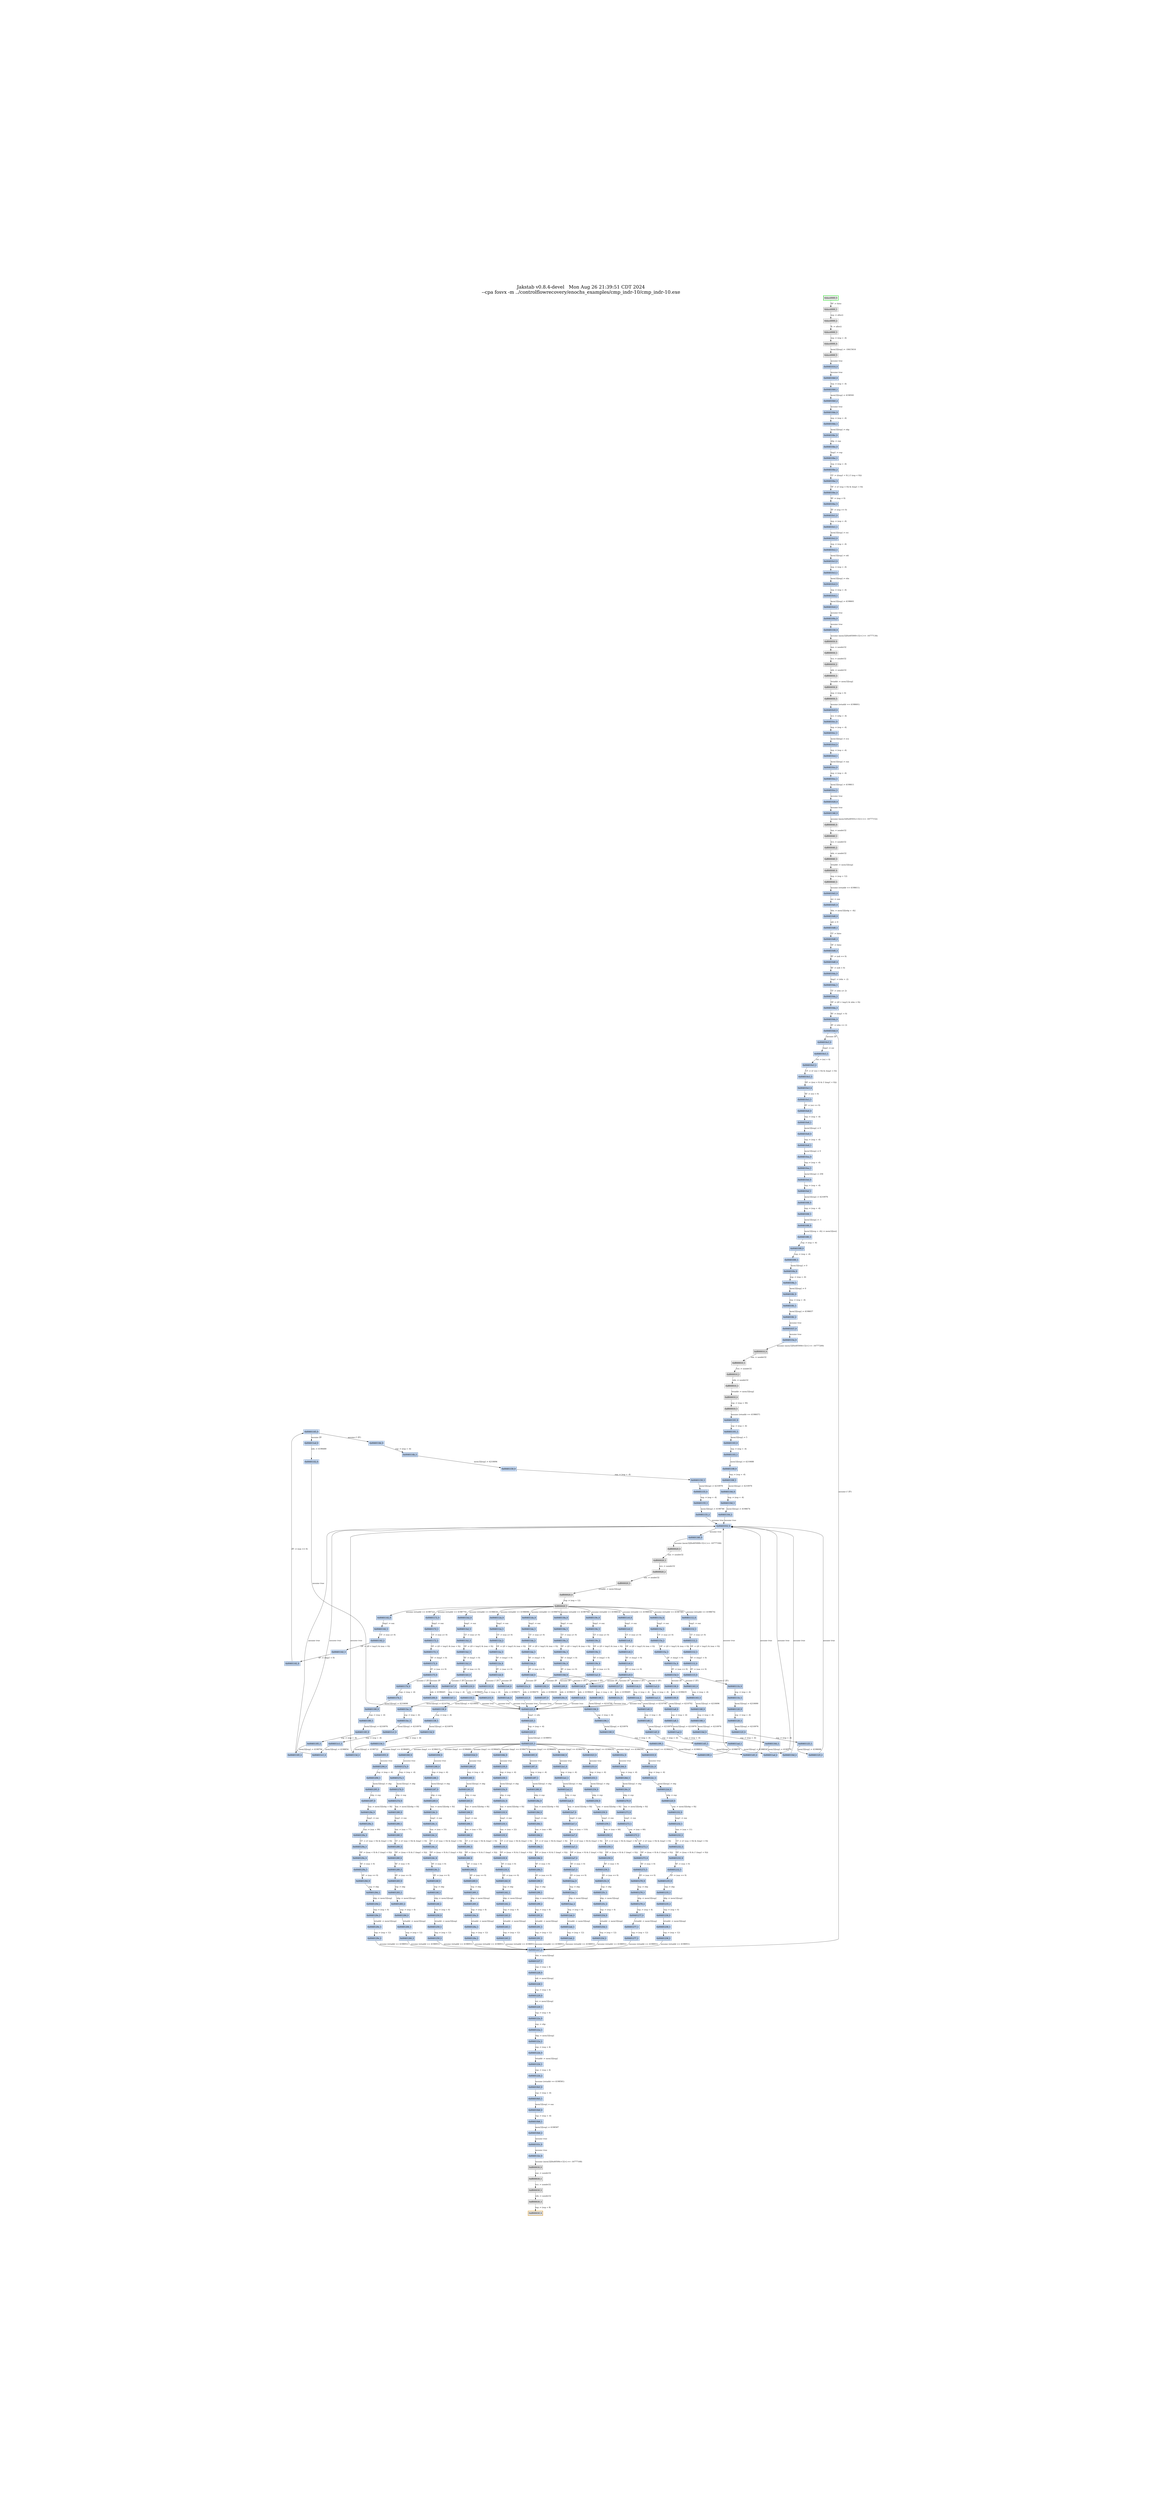 digraph G {
node[shape=rectangle,style=filled,fillcolor=lightsteelblue,color=lightsteelblue]
bgcolor="transparent"
graph [label="Jakstab v0.8.4-devel   Mon Aug 26 21:39:51 CDT 2024\n--cpa fosvx -m ../controlflowrecovery/enochs_examples/cmp_indr-10/cmp_indr-10.exe", labelloc=t, fontsize=35, pad=30]"0x00401297_0"[label="0x00401297_0"];
"0x00401276_2"[label="0x00401276_2"];
"0x00401276_0"[label="0x00401276_0"];
"0x00401276_1"[label="0x00401276_1"];
"0x0040118f_0"[label="0x0040118f_0"];
"0x004011f2_0"[label="0x004011f2_0"];
"0x0040118f_1"[label="0x0040118f_1"];
"0x004010ea_0"[label="0x004010ea_0"];
"0x004010c9_0"[label="0x004010c9_0"];
"0x004010ea_1"[label="0x004010ea_1"];
"0x00401277_0"[label="0x00401277_0"];
"0x00401235_1"[label="0x00401235_1"];
"0x00401235_2"[label="0x00401235_2"];
"0x00401277_1"[label="0x00401277_1"];
"0x00401256_0"[label="0x00401256_0"];
"0x00401277_2"[label="0x00401277_2"];
"0x00401235_0"[label="0x00401235_0"];
"0xff000050_0"[label="0xff000050_0",fillcolor="lightgrey",color="lightgrey"];
"0xff000050_1"[label="0xff000050_1",fillcolor="lightgrey",color="lightgrey"];
"0xff000050_2"[label="0xff000050_2",fillcolor="lightgrey",color="lightgrey"];
"0xff000050_3"[label="0xff000050_3",fillcolor="lightgrey",color="lightgrey"];
"0xff000050_4"[label="0xff000050_4",fillcolor="lightgrey",color="lightgrey"];
"0x0040112d_0"[label="0x0040112d_0"];
"0xff000050_5"[label="0xff000050_5",fillcolor="lightgrey",color="lightgrey"];
"0x00401046_0"[label="0x00401046_0"];
"0x0040133a_0"[label="0x0040133a_0"];
"0x00401253_0"[label="0x00401253_0"];
"0x00401295_0"[label="0x00401295_0"];
"0x00401232_2"[label="0x00401232_2"];
"0x00401232_3"[label="0x00401232_3"];
"0x00401232_0"[label="0x00401232_0"];
"0xff000030_0"[label="0xff000030_0",fillcolor="lightgrey",color="lightgrey"];
"0x00401253_1"[label="0x00401253_1"];
"0xff000030_1"[label="0xff000030_1",fillcolor="lightgrey",color="lightgrey"];
"0x00401232_1"[label="0x00401232_1"];
"0xff000030_2"[label="0xff000030_2",fillcolor="lightgrey",color="lightgrey"];
"0xff000030_3"[label="0xff000030_3",fillcolor="lightgrey",color="lightgrey"];
"0x0040114b_0"[label="0x0040114b_0"];
"0x00401232_4"[label="0x00401232_4"];
"0xff000030_4"[label="0xff000030_4",fillcolor="lightgrey",color="orange",style="filled,bold"];
"0x00401232_5"[label="0x00401232_5"];
"0x0040118d_0"[label="0x0040118d_0"];
"0x0040112a_2"[label="0x0040112a_2"];
"0x004010e8_0"[label="0x004010e8_0"];
"0x004010e8_1"[label="0x004010e8_1"];
"0x0040112a_3"[label="0x0040112a_3"];
"0x0040112a_0"[label="0x0040112a_0"];
"0x0040114b_1"[label="0x0040114b_1"];
"0x0040112a_1"[label="0x0040112a_1"];
"0x0040112a_4"[label="0x0040112a_4"];
"0x00401254_0"[label="0x00401254_0"];
"0x004011d0_0"[label="0x004011d0_0"];
"0x004011d0_1"[label="0x004011d0_1"];
"0xff000010_0"[label="0xff000010_0",fillcolor="lightgrey",color="lightgrey"];
"0xff000010_1"[label="0xff000010_1",fillcolor="lightgrey",color="lightgrey"];
"0xff000010_2"[label="0xff000010_2",fillcolor="lightgrey",color="lightgrey"];
"0x0040116d_1"[label="0x0040116d_1"];
"0xff000010_3"[label="0xff000010_3",fillcolor="lightgrey",color="lightgrey"];
"0x0040116d_2"[label="0x0040116d_2"];
"0xff000010_4"[label="0xff000010_4",fillcolor="lightgrey",color="lightgrey"];
"0xff000010_5"[label="0xff000010_5",fillcolor="lightgrey",color="lightgrey"];
"0x0040116d_0"[label="0x0040116d_0"];
"0x00401023_0"[label="0x00401023_0"];
"0x004010c4_2"[label="0x004010c4_2"];
"0x004010e6_0"[label="0x004010e6_0"];
"0x004010e6_1"[label="0x004010e6_1"];
"0x00401294_0"[label="0x00401294_0"];
"0x00401294_1"[label="0x00401294_1"];
"0x00401273_0"[label="0x00401273_0"];
"0x00401210_0"[label="0x00401210_0"];
"0x00401273_3"[label="0x00401273_3"];
"0x00401273_4"[label="0x00401273_4"];
"0x00401273_1"[label="0x00401273_1"];
"0x00401273_2"[label="0x00401273_2"];
"0x004011ad_1"[label="0x004011ad_1"];
"0x004011ad_2"[label="0x004011ad_2"];
"0x00401273_5"[label="0x00401273_5"];
"0x004011ad_0"[label="0x004011ad_0"];
"0x00401108_0"[label="0x00401108_0"];
"0x00401108_1"[label="0x00401108_1"];
"0x004010e3_3"[label="0x004010e3_3"];
"0x004010e3_4"[label="0x004010e3_4"];
"0x004010e3_1"[label="0x004010e3_1"];
"0x004010c2_0"[label="0x004010c2_0"];
"0x004010e3_2"[label="0x004010e3_2"];
"0x004010c2_1"[label="0x004010c2_1"];
"0x004010e3_5"[label="0x004010e3_5"];
"0x00401291_1"[label="0x00401291_1"];
"0x00401270_0"[label="0x00401270_0"];
"0x0040124f_0"[label="0x0040124f_0"];
"0x00401291_2"[label="0x00401291_2"];
"0x00401291_0"[label="0x00401291_0"];
"0x004011cb_0"[label="0x004011cb_0"];
"0x0040124f_1"[label="0x0040124f_1"];
"0x0040124f_2"[label="0x0040124f_2"];
"0x00401168_0"[label="0x00401168_0"];
"0x00401168_1"[label="0x00401168_1"];
"0x004011cb_1"[label="0x004011cb_1"];
"0x004010c3_0"[label="0x004010c3_0"];
"0x004010c3_1"[label="0x004010c3_1"];
"0x0040101e_0"[label="0x0040101e_0"];
"0x00401250_0"[label="0x00401250_0"];
"0x0040122f_0"[label="0x0040122f_0"];
"0x00401250_1"[label="0x00401250_1"];
"0x0040120e_0"[label="0x0040120e_0"];
"0x00401250_2"[label="0x00401250_2"];
"0x004011ed_0"[label="0x004011ed_0"];
"0x0040118a_2"[label="0x0040118a_2"];
"0x0040118a_3"[label="0x0040118a_3"];
"0x0040118a_0"[label="0x0040118a_0"];
"0x0040118a_1"[label="0x0040118a_1"];
"0x004010c4_0"[label="0x004010c4_0"];
"0x004010c4_1"[label="0x004010c4_1"];
"0x0040118a_4"[label="0x0040118a_4"];
"0x0040103c_0"[label="0x0040103c_0"];
"0x00401334_0"[label="0x00401334_0"];
"0x0040122c_0"[label="0x0040122c_0"];
"0x0040122c_1"[label="0x0040122c_1"];
"0x0040126e_0"[label="0x0040126e_0"];
"0x004011a8_0"[label="0x004011a8_0"];
"0x004011a8_1"[label="0x004011a8_1"];
"0x004011c9_0"[label="0x004011c9_0"];
"0x00401103_0"[label="0x00401103_0"];
"0x00401145_0"[label="0x00401145_0"];
"0x004010c1_1"[label="0x004010c1_1"];
"0x00401103_1"[label="0x00401103_1"];
"0x004010c1_0"[label="0x004010c1_0"];
"0x00401290_0"[label="0x00401290_0"];
"0x00401290_1"[label="0x00401290_1"];
"0x004011eb_0"[label="0x004011eb_0"];
"0x00401290_2"[label="0x00401290_2"];
"0x0040122d_0"[label="0x0040122d_0"];
"0x00401125_1"[label="0x00401125_1"];
"0x004010e3_0"[label="0x004010e3_0"];
"0x00401125_2"[label="0x00401125_2"];
"0x00401125_0"[label="0x00401125_0"];
"0x00401142_2"[label="0x00401142_2"];
"0x00401142_3"[label="0x00401142_3"];
"0x004011c6_4"[label="0x004011c6_4"];
"0x00401142_0"[label="0x00401142_0"];
"0x00401163_1"[label="0x00401163_1"];
"0x00401142_1"[label="0x00401142_1"];
"0x004010be_2"[label="0x004010be_2"];
"0x004010be_3"[label="0x004010be_3"];
"0x00401142_4"[label="0x00401142_4"];
"0x004010be_0"[label="0x004010be_0"];
"0x004010be_1"[label="0x004010be_1"];
"0x00401019_0"[label="0x00401019_0"];
"0x004010be_4"[label="0x004010be_4"];
"0x004010be_5"[label="0x004010be_5"];
"0x0040128d_1"[label="0x0040128d_1"];
"0x0040128d_2"[label="0x0040128d_2"];
"0x0040128d_0"[label="0x0040128d_0"];
"0x0040128d_5"[label="0x0040128d_5"];
"0x0040122a_2"[label="0x0040122a_2"];
"0x0040122a_0"[label="0x0040122a_0"];
"0x0040128d_3"[label="0x0040128d_3"];
"0x00401209_0"[label="0x00401209_0"];
"0x0040128d_4"[label="0x0040128d_4"];
"0x0040122a_1"[label="0x0040122a_1"];
"0x00401185_1"[label="0x00401185_1"];
"0x00401185_2"[label="0x00401185_2"];
"0x00401185_0"[label="0x00401185_0"];
"0x00401101_1"[label="0x00401101_1"];
"0x00401101_0"[label="0x00401101_0"];
"0xface0000_0"[label="0xface0000_0",fillcolor="lightgrey",color="green",style="filled,bold"];
"0xface0000_1"[label="0xface0000_1",fillcolor="lightgrey",color="lightgrey"];
"0xface0000_4"[label="0xface0000_4",fillcolor="lightgrey",color="lightgrey"];
"0x0040126d_1"[label="0x0040126d_1"];
"0x0040124c_0"[label="0x0040124c_0"];
"0x0040122b_0"[label="0x0040122b_0"];
"0xface0000_5"[label="0xface0000_5",fillcolor="lightgrey",color="lightgrey"];
"0x0040124c_1"[label="0x0040124c_1"];
"0xface0000_2"[label="0xface0000_2",fillcolor="lightgrey",color="lightgrey"];
"0x0040126d_0"[label="0x0040126d_0"];
"0xface0000_3"[label="0xface0000_3",fillcolor="lightgrey",color="lightgrey"];
"0x0040124c_4"[label="0x0040124c_4"];
"0x0040124c_5"[label="0x0040124c_5"];
"0x0040122b_1"[label="0x0040122b_1"];
"0x0040124c_2"[label="0x0040124c_2"];
"0x0040124c_3"[label="0x0040124c_3"];
"0x0040122b_2"[label="0x0040122b_2"];
"0x004011a3_1"[label="0x004011a3_1"];
"0x004010bc_0"[label="0x004010bc_0"];
"0x004010dd_0"[label="0x004010dd_0"];
"0x0040126a_2"[label="0x0040126a_2"];
"0x00401228_0"[label="0x00401228_0"];
"0x00401207_0"[label="0x00401207_0"];
"0x00401228_1"[label="0x00401228_1"];
"0x0040126a_0"[label="0x0040126a_0"];
"0x0040126a_1"[label="0x0040126a_1"];
"0x00401249_0"[label="0x00401249_0"];
"0x004011e6_0"[label="0x004011e6_0"];
"0x00401120_0"[label="0x00401120_0"];
"0x00401120_1"[label="0x00401120_1"];
"0x00401229_1"[label="0x00401229_1"];
"0x00401229_0"[label="0x00401229_0"];
"0x004011c6_2"[label="0x004011c6_2"];
"0x004011c6_3"[label="0x004011c6_3"];
"0x00401163_0"[label="0x00401163_0"];
"0x004011c6_0"[label="0x004011c6_0"];
"0x004011c6_1"[label="0x004011c6_1"];
"0x00401180_0"[label="0x00401180_0"];
"0x00401180_1"[label="0x00401180_1"];
"0x00401225_3"[label="0x00401225_3"];
"0x004011a1_0"[label="0x004011a1_0"];
"0x004010fc_0"[label="0x004010fc_0"];
"0x004010fc_1"[label="0x004010fc_1"];
"0x004010fc_2"[label="0x004010fc_2"];
"0x0040132e_0"[label="0x0040132e_0"];
"0x004012aa_2"[label="0x004012aa_2"];
"0x00401247_0"[label="0x00401247_0"];
"0x004012aa_0"[label="0x004012aa_0"];
"0x004012aa_1"[label="0x004012aa_1"];
"0x004011e4_0"[label="0x004011e4_0"];
"0x004010bb_0"[label="0x004010bb_0"];
"0x004010bb_1"[label="0x004010bb_1"];
"0x00401037_0"[label="0x00401037_0"];
"0x004012ab_0"[label="0x004012ab_0"];
"0x00401269_1"[label="0x00401269_1"];
"0x00401227_0"[label="0x00401227_0"];
"0x00401269_2"[label="0x00401269_2"];
"0x0040128a_0"[label="0x0040128a_0"];
"0x004012ab_1"[label="0x004012ab_1"];
"0x004012ab_2"[label="0x004012ab_2"];
"0x00401269_0"[label="0x00401269_0"];
"0x004011a3_0"[label="0x004011a3_0"];
"0x00401227_1"[label="0x00401227_1"];
"0x004012a7_5"[label="0x004012a7_5"];
"0x00401202_0"[label="0x00401202_0"];
"0x0040111b_0"[label="0x0040111b_0"];
"0x0040115d_0"[label="0x0040115d_0"];
"0x0040111b_1"[label="0x0040111b_1"];
"0x004010fa_0"[label="0x004010fa_0"];
"0x004010fa_1"[label="0x004010fa_1"];
"0x00401055_0"[label="0x00401055_0"];
"0x00401287_0"[label="0x00401287_0"];
"0x00401266_2"[label="0x00401266_2"];
"0x00401266_3"[label="0x00401266_3"];
"0x00401266_0"[label="0x00401266_0"];
"0x00401287_1"[label="0x00401287_1"];
"0x00401266_1"[label="0x00401266_1"];
"0x004011c1_1"[label="0x004011c1_1"];
"0x004011c1_2"[label="0x004011c1_2"];
"0x00401266_4"[label="0x00401266_4"];
"0x004011c1_0"[label="0x004011c1_0"];
"0x00401266_5"[label="0x00401266_5"];
"0x0040113d_1"[label="0x0040113d_1"];
"0x0040113d_2"[label="0x0040113d_2"];
"0x0040113d_0"[label="0x0040113d_0"];
"0x004010da_2"[label="0x004010da_2"];
"0x004010da_3"[label="0x004010da_3"];
"0x004010da_0"[label="0x004010da_0"];
"0x004010da_1"[label="0x004010da_1"];
"0x004010da_4"[label="0x004010da_4"];
"0x00401014_0"[label="0x00401014_0"];
"0x00401288_0"[label="0x00401288_0"];
"0x00401225_1"[label="0x00401225_1"];
"0x00401225_2"[label="0x00401225_2"];
"0x00401246_0"[label="0x00401246_0"];
"0x00401246_1"[label="0x00401246_1"];
"0x00401225_0"[label="0x00401225_0"];
"0x00401200_0"[label="0x00401200_0"];
"0x00401242_2"[label="0x00401242_2"];
"0x004011df_0"[label="0x004011df_0"];
"0x00401242_0"[label="0x00401242_0"];
"0x00401284_2"[label="0x00401284_2"];
"0xff000040_0"[label="0xff000040_0",fillcolor="lightgrey",color="lightgrey"];
"0x00401242_1"[label="0x00401242_1"];
"0xff000040_1"[label="0xff000040_1",fillcolor="lightgrey",color="lightgrey"];
"0xff000040_2"[label="0xff000040_2",fillcolor="lightgrey",color="lightgrey"];
"0xff000040_3"[label="0xff000040_3",fillcolor="lightgrey",color="lightgrey"];
"0xff000040_4"[label="0xff000040_4",fillcolor="lightgrey",color="lightgrey"];
"0xff000040_5"[label="0xff000040_5",fillcolor="lightgrey",color="lightgrey"];
"0x004010f8_0"[label="0x004010f8_0"];
"0x004010f8_1"[label="0x004010f8_1"];
"0x004010b6_2"[label="0x004010b6_2"];
"0x004010b6_0"[label="0x004010b6_0"];
"0x004010b6_1"[label="0x004010b6_1"];
"0x00401032_0"[label="0x00401032_0"];
"0x00401243_0"[label="0x00401243_0"];
"0x00401243_1"[label="0x00401243_1"];
"0xff000020_0"[label="0xff000020_0",fillcolor="lightgrey",color="lightgrey"];
"0x00401243_2"[label="0x00401243_2"];
"0xff000020_1"[label="0xff000020_1",fillcolor="lightgrey",color="lightgrey"];
"0xff000020_2"[label="0xff000020_2",fillcolor="lightgrey",color="lightgrey"];
"0x0040119e_2"[label="0x0040119e_2"];
"0xff000020_3"[label="0xff000020_3",fillcolor="lightgrey",color="lightgrey"];
"0x0040119e_3"[label="0x0040119e_3"];
"0xff000020_4"[label="0xff000020_4",fillcolor="lightgrey",color="lightgrey"];
"0x0040119e_0"[label="0x0040119e_0"];
"0xff000020_5"[label="0xff000020_5",fillcolor="lightgrey",color="lightgrey"];
"0x0040119e_1"[label="0x0040119e_1"];
"0x004010d8_0"[label="0x004010d8_0"];
"0x004010d8_1"[label="0x004010d8_1"];
"0x0040119e_4"[label="0x0040119e_4"];
"0x004010d8_4"[label="0x004010d8_4"];
"0x004010d8_2"[label="0x004010d8_2"];
"0x004010d8_3"[label="0x004010d8_3"];
"0x004012a7_0"[label="0x004012a7_0"];
"0x004012a7_3"[label="0x004012a7_3"];
"0x004012a7_4"[label="0x004012a7_4"];
"0x00401223_0"[label="0x00401223_0"];
"0x004012a7_1"[label="0x004012a7_1"];
"0x004012a7_2"[label="0x004012a7_2"];
"0x00401261_0"[label="0x00401261_0"];
"0x004011bc_0"[label="0x004011bc_0"];
"0x004011bc_1"[label="0x004011bc_1"];
"0x004011dd_0"[label="0x004011dd_0"];
"0x00401138_0"[label="0x00401138_0"];
"0x00401138_1"[label="0x00401138_1"];
"0x004010f6_0"[label="0x004010f6_0"];
"0x004010d5_0"[label="0x004010d5_0"];
"0x004010f6_1"[label="0x004010f6_1"];
"0x0040100f_0"[label="0x0040100f_0"];
"0x004012a4_0"[label="0x004012a4_0"];
"0x00401283_0"[label="0x00401283_0"];
"0x00401283_1"[label="0x00401283_1"];
"0x00401283_2"[label="0x00401283_2"];
"0x0040117b_0"[label="0x0040117b_0"];
"0x0040115a_2"[label="0x0040115a_2"];
"0x0040115a_3"[label="0x0040115a_3"];
"0x0040115a_0"[label="0x0040115a_0"];
"0x0040117b_1"[label="0x0040117b_1"];
"0x0040115a_1"[label="0x0040115a_1"];
"0x004010b5_1"[label="0x004010b5_1"];
"0x0040115a_4"[label="0x0040115a_4"];
"0x004010b5_0"[label="0x004010b5_0"];
"0x00401284_0"[label="0x00401284_0"];
"0x00401263_0"[label="0x00401263_0"];
"0x00401284_1"[label="0x00401284_1"];
"0x004012a1_1"[label="0x004012a1_1"];
"0x00401280_0"[label="0x00401280_0"];
"0x00401280_1"[label="0x00401280_1"];
"0x004012a1_0"[label="0x004012a1_0"];
"0x00401280_4"[label="0x00401280_4"];
"0x00401280_5"[label="0x00401280_5"];
"0x00401280_2"[label="0x00401280_2"];
"0x00401280_3"[label="0x00401280_3"];
"0x00401199_1"[label="0x00401199_1"];
"0x00401199_2"[label="0x00401199_2"];
"0x00401199_0"[label="0x00401199_0"];
"0x004010f4_0"[label="0x004010f4_0"];
"0x004010f4_1"[label="0x004010f4_1"];
"0x004010d3_0"[label="0x004010d3_0"];
"0x00401115_0"[label="0x00401115_0"];
"0x00401260_0"[label="0x00401260_0"];
"0x0040123f_0"[label="0x0040123f_0"];
"0x00401260_1"[label="0x00401260_1"];
"0x004012a2_0"[label="0x004012a2_0"];
"0x0040123f_3"[label="0x0040123f_3"];
"0x0040123f_4"[label="0x0040123f_4"];
"0x0040123f_1"[label="0x0040123f_1"];
"0x0040121e_0"[label="0x0040121e_0"];
"0x0040123f_2"[label="0x0040123f_2"];
"0x0040123f_5"[label="0x0040123f_5"];
"0x00401050_0"[label="0x00401050_0"];
"0x0040123c_0"[label="0x0040123c_0"];
"0x0040125d_1"[label="0x0040125d_1"];
"0x0040125d_2"[label="0x0040125d_2"];
"0x0040125d_0"[label="0x0040125d_0"];
"0x00401155_1"[label="0x00401155_1"];
"0x00401155_2"[label="0x00401155_2"];
"0x00401155_0"[label="0x00401155_0"];
"0x004010b0_0"[label="0x004010b0_0"];
"0x004010b0_1"[label="0x004010b0_1"];
"0x004010b0_2"[label="0x004010b0_2"];
"0x0040121c_0"[label="0x0040121c_0"];
"0x004011fb_0"[label="0x004011fb_0"];
"0x004011da_2"[label="0x004011da_2"];
"0x004011da_3"[label="0x004011da_3"];
"0x004011da_0"[label="0x004011da_0"];
"0x004011da_1"[label="0x004011da_1"];
"0x004011da_4"[label="0x004011da_4"];
"0x0040102d_0"[label="0x0040102d_0"];
"0x00401346_0"[label="0x00401346_0"];
"0x0040129d_1"[label="0x0040129d_1"];
"0x0040129d_2"[label="0x0040129d_2"];
"0x0040129d_0"[label="0x0040129d_0"];
"0x0040123a_0"[label="0x0040123a_0"];
"0x0040104b_0"[label="0x0040104b_0"];
"0x0040129e_2"[label="0x0040129e_2"];
"0x0040125c_0"[label="0x0040125c_0"];
"0x0040125c_1"[label="0x0040125c_1"];
"0x0040129e_0"[label="0x0040129e_0"];
"0x0040129e_1"[label="0x0040129e_1"];
"0x0040127d_0"[label="0x0040127d_0"];
"0x004011b7_0"[label="0x004011b7_0"];
"0x0040125c_2"[label="0x0040125c_2"];
"0x004011f9_0"[label="0x004011f9_0"];
"0x00401133_0"[label="0x00401133_0"];
"0x004011b7_1"[label="0x004011b7_1"];
"0x00401175_0"[label="0x00401175_0"];
"0x00401112_2"[label="0x00401112_2"];
"0x00401112_3"[label="0x00401112_3"];
"0x00401112_0"[label="0x00401112_0"];
"0x00401133_1"[label="0x00401133_1"];
"0x00401112_1"[label="0x00401112_1"];
"0x00401112_4"[label="0x00401112_4"];
"0x0040100a_0"[label="0x0040100a_0"];
"0x00401340_0"[label="0x00401340_0"];
"0x00401259_1"[label="0x00401259_1"];
"0x00401217_0"[label="0x00401217_0"];
"0x00401259_2"[label="0x00401259_2"];
"0x0040127a_0"[label="0x0040127a_0"];
"0x0040127a_1"[label="0x0040127a_1"];
"0x00401259_0"[label="0x00401259_0"];
"0x004011d5_1"[label="0x004011d5_1"];
"0x00401259_5"[label="0x00401259_5"];
"0x004011d5_2"[label="0x004011d5_2"];
"0x00401259_3"[label="0x00401259_3"];
"0x004011d5_0"[label="0x004011d5_0"];
"0x00401259_4"[label="0x00401259_4"];
"0x00401172_2"[label="0x00401172_2"];
"0x00401172_3"[label="0x00401172_3"];
"0x00401172_0"[label="0x00401172_0"];
"0x00401172_1"[label="0x00401172_1"];
"0x004010cd_1"[label="0x004010cd_1"];
"0x00401172_4"[label="0x00401172_4"];
"0x004010cd_0"[label="0x004010cd_0"];
"0x00401028_0"[label="0x00401028_0"];
"0x0040127b_0"[label="0x0040127b_0"];
"0x00401239_1"[label="0x00401239_1"];
"0x00401239_0"[label="0x00401239_0"];
"0x00401194_0"[label="0x00401194_0"];
"0x00401194_1"[label="0x00401194_1"];
"0x004011b5_0"[label="0x004011b5_0"];
"0x004010ef_0"[label="0x004010ef_0"];
"0x004010ce_2"[label="0x004010ce_2"];
"0x004010ce_0"[label="0x004010ce_0"];
"0x004010ef_1"[label="0x004010ef_1"];
"0x004010ce_1"[label="0x004010ce_1"];
"0x004011f4_0"[label="0x004011f4_0"];
"0x00401236_2"[label="0x00401236_2"];
"0x00401236_0"[label="0x00401236_0"];
"0x00401236_1"[label="0x00401236_1"];
"0x00401215_0"[label="0x00401215_0"];
"0x004011b2_2"[label="0x004011b2_2"];
"0x004011b2_3"[label="0x004011b2_3"];
"0x004011b2_0"[label="0x004011b2_0"];
"0x004011b2_1"[label="0x004011b2_1"];
"0x0040110d_1"[label="0x0040110d_1"];
"0x0040110d_2"[label="0x0040110d_2"];
"0x004011b2_4"[label="0x004011b2_4"];
"0x0040110d_0"[label="0x0040110d_0"];
"0x00401005_0"[label="0x00401005_0"];
"0x0040129a_2"[label="0x0040129a_2"];
"0x0040129a_3"[label="0x0040129a_3"];
"0x0040129a_0"[label="0x0040129a_0"];
"0x0040129a_1"[label="0x0040129a_1"];
"0x0040129a_4"[label="0x0040129a_4"];
"0x0040129a_5"[label="0x0040129a_5"];
"0x00401150_0"[label="0x00401150_0"];
"0x00401150_1"[label="0x00401150_1"];
"0x004010cc_0"[label="0x004010cc_0"];
"0x004010cc_1"[label="0x004010cc_1"];
"0x004012a1_0" -> "0x004012a1_1" [color="#000000",label="esp := (esp + -4)"];
"0x00401050_0" -> "0x00401246_0" [color="#000000",label="assume true"];
"0x0040113d_2" -> "0x00401032_0" [color="#000000",label="assume true"];
"0x0040128d_1" -> "0x0040128d_2" [color="#000000",label="eax := (eax + 88)"];
"0x0040118f_0" -> "0x0040118f_1" [color="#000000",label="esp := (esp + -4)"];
"0x0040110d_2" -> "0x00401032_0" [color="#000000",label="assume true"];
"0x00401172_3" -> "0x00401172_4" [color="#000000",label="SF := (tmp1 < 0)"];
"0x004011d0_1" -> "0x004011d5_0" [color="#000000",label="mem32[esp] := 4210976"];
"0x004012a7_4" -> "0x004012a7_5" [color="#000000",label="SF := (eax < 0)"];
"0x004010be_3" -> "0x004010be_4" [color="#000000",label="OF := ((! (esp < 0)) & (tmp1 < 0))"];
"0x00401225_3" -> "0x00401019_0" [color="#000000",label="assume (tmp1 == 4198425)"];
"0x00401225_3" -> "0x00401046_0" [color="#000000",label="assume (tmp1 == 4198470)"];
"0x0040115d_0" -> "0x004011f4_0" [color="#000000",label="assume ZF"];
"0x004010e3_0" -> "0x004010e3_1" [color="#000000",label="tmp1 := esi"];
"0x004010dd_0" -> "0x00401227_0" [color="#000000",label="assume (! ZF)"];
"0x00401175_0" -> "0x004011fb_0" [color="#000000",label="assume ZF"];
"0x004011b7_1" -> "0x004011bc_0" [color="#000000",label="mem32[esp] := 4210704"];
"0x0040111b_1" -> "0x00401120_0" [color="#000000",label="mem32[esp] := 4210690"];
"0x0040123c_0" -> "0x0040123f_0" [color="#000000",label="eax := mem32[(ebp + 8)]"];
"0x004011ad_1" -> "0x004011ad_2" [color="#000000",label="mem32[esp] := 4198834"];
"0x00401199_1" -> "0x00401199_2" [color="#000000",label="mem32[esp] := 4198814"];
"0x004010b6_1" -> "0x004010b6_2" [color="#000000",label="mem32[esp] := 4198587"];
"0x004011d5_1" -> "0x004011d5_2" [color="#000000",label="mem32[esp] := 4198874"];
"0x00401019_0" -> "0x0040122c_0" [color="#000000",label="assume true"];
"0x00401172_1" -> "0x00401172_2" [color="#000000",label="CF := (eax u< 0)"];
"0x00401243_1" -> "0x00401243_2" [color="#000000",label="esp := (esp + 12)"];
"0x00401142_1" -> "0x00401142_2" [color="#000000",label="CF := (eax u< 0)"];
"0x00401229_0" -> "0x00401229_1" [color="#000000",label="esi := mem32[esp]"];
"0x00401246_0" -> "0x00401246_1" [color="#000000",label="esp := (esp + -4)"];
"0xff000020_2" -> "0xff000020_3" [color="#000000",label="edx := nondet32"];
"0x00401194_0" -> "0x00401194_1" [color="#000000",label="esp := (esp + -4)"];
"0x00401277_1" -> "0x00401277_2" [color="#000000",label="esp := (esp + 12)"];
"0xff000010_0" -> "0xff000010_1" [color="#000000",label="eax := nondet32"];
"0x004010c3_1" -> "0x004010c4_0" [color="#000000",label="mem32[esp] := ebx"];
"0x0040128d_0" -> "0x0040128d_1" [color="#000000",label="tmp1 := eax"];
"0x004011f2_0" -> "0x00401225_0" [color="#000000",label="assume true"];
"0x0040124f_2" -> "0x00401250_0" [color="#000000",label="esp := (esp + 4)"];
"0x0040112a_1" -> "0x0040112a_2" [color="#000000",label="CF := (eax u< 0)"];
"0x0040129e_1" -> "0x0040129e_2" [color="#000000",label="esp := (esp + 12)"];
"0x00401108_1" -> "0x0040110d_0" [color="#000000",label="mem32[esp] := 4210976"];
"0x004011bc_1" -> "0x004011c1_0" [color="#000000",label="mem32[esp] := 4210976"];
"0x004010c9_0" -> "0x004010cc_0" [color="#000000",label="ecx := (ebp + -4)"];
"0x00401103_0" -> "0x00401103_1" [color="#000000",label="esp := (esp + -4)"];
"0x0040124c_3" -> "0x0040124c_4" [color="#000000",label="OF := ((eax < 0) & (! (tmp1 < 0)))"];
"0x0040122b_0" -> "0x0040122b_1" [color="#000000",label="retaddr := mem32[esp]"];
"0x004010cd_0" -> "0x004010cd_1" [color="#000000",label="esp := (esp + -4)"];
"0x004010d5_0" -> "0x004010d8_0" [color="#000000",label="ebx := mem32[(ebp + -4)]"];
"0x00401112_0" -> "0x00401112_1" [color="#000000",label="tmp1 := eax"];
"0xface0000_0" -> "0xface0000_1" [color="#000000",label="DF := false"];
"0x00401263_0" -> "0x00401266_0" [color="#000000",label="eax := mem32[(ebp + 8)]"];
"0x0040122b_1" -> "0x0040122b_2" [color="#000000",label="esp := (esp + 4)"];
"0x00401014_0" -> "0x004010b0_0" [color="#000000",label="assume true"];
"0x004010ce_0" -> "0x004010ce_1" [color="#000000",label="esp := (esp + -4)"];
"0xface0000_4" -> "0xface0000_5" [color="#000000",label="mem32[esp] := -18415616"];
"0x004010c4_0" -> "0x004010c4_1" [color="#000000",label="esp := (esp + -4)"];
"0x0040123f_0" -> "0x0040123f_1" [color="#000000",label="tmp1 := eax"];
"0x0040129d_2" -> "0x0040129e_0" [color="#000000",label="esp := (esp + 4)"];
"0x004010e3_2" -> "0x004010e3_3" [color="#000000",label="CF := ((! (esi < 0)) & (tmp1 < 0))"];
"0x00401288_0" -> "0x0040128a_0" [color="#000000",label="ebp := esp"];
"0x0040129a_4" -> "0x0040129a_5" [color="#000000",label="SF := (eax < 0)"];
"0x0040126a_0" -> "0x0040126a_1" [color="#000000",label="retaddr := mem32[esp]"];
"0x004010c1_1" -> "0x004010c2_0" [color="#000000",label="mem32[esp] := esi"];
"0xff000020_5" -> "0x00401112_0" [color="#000000",label="assume (retaddr == 4198674)"];
"0x004011a8_1" -> "0x004011ad_0" [color="#000000",label="mem32[esp] := 4210976"];
"0x004010e6_1" -> "0x004010e8_0" [color="#000000",label="mem32[esp] := 0"];
"0xff000040_3" -> "0xff000040_4" [color="#000000",label="retaddr := mem32[esp]"];
"0x0040129a_2" -> "0x0040129a_3" [color="#000000",label="CF := ((! (eax < 0)) & (tmp1 < 0))"];
"0x004010be_5" -> "0x004010c1_0" [color="#000000",label="ZF := (esp == 0)"];
"0x00401280_2" -> "0x00401280_3" [color="#000000",label="CF := ((! (eax < 0)) & (tmp1 < 0))"];
"0x004010d8_0" -> "0x004010d8_1" [color="#000000",label="edi := 0"];
"0xff000030_1" -> "0xff000030_2" [color="#000000",label="ecx := nondet32"];
"0x00401242_0" -> "0x00401242_1" [color="#000000",label="esp := ebp"];
"0x0040129d_1" -> "0x0040129d_2" [color="#000000",label="ebp := mem32[esp]"];
"0x004010e8_0" -> "0x004010e8_1" [color="#000000",label="esp := (esp + -4)"];
"0x004012a7_3" -> "0x004012a7_4" [color="#000000",label="OF := ((eax < 0) & (! (tmp1 < 0)))"];
"0x0040125d_2" -> "0x00401227_0" [color="#000000",label="assume (retaddr == 4198951)"];
"0x00401266_2" -> "0x00401266_3" [color="#000000",label="CF := ((! (eax < 0)) & (tmp1 < 0))"];
"0x0040126a_2" -> "0x00401227_0" [color="#000000",label="assume (retaddr == 4198951)"];
"0x00401297_0" -> "0x0040129a_0" [color="#000000",label="eax := mem32[(ebp + 8)]"];
"0xff000010_2" -> "0xff000010_3" [color="#000000",label="edx := nondet32"];
"0x00401266_3" -> "0x00401266_4" [color="#000000",label="OF := ((eax < 0) & (! (tmp1 < 0)))"];
"0x0040126a_1" -> "0x0040126a_2" [color="#000000",label="esp := (esp + 12)"];
"0x004011b7_0" -> "0x004011b7_1" [color="#000000",label="esp := (esp + -4)"];
"0x004011c6_4" -> "0x004011c9_0" [color="#000000",label="ZF := (eax == 0)"];
"0x004010e3_4" -> "0x004010e3_5" [color="#000000",label="SF := (esi < 0)"];
"0x00401207_0" -> "0x00401225_0" [color="#000000",label="assume true"];
"0x004011c1_2" -> "0x00401032_0" [color="#000000",label="assume true"];
"0x004011fb_0" -> "0x00401200_0" [color="#000000",label="edx := 4198445"];
"0x00401232_4" -> "0x00401232_5" [color="#000000",label="SF := (eax < 0)"];
"0x004012a7_0" -> "0x004012a7_1" [color="#000000",label="tmp1 := eax"];
"0x0040125d_1" -> "0x0040125d_2" [color="#000000",label="esp := (esp + 12)"];
"0x00401200_0" -> "0x00401225_0" [color="#000000",label="assume true"];
"0x0040119e_3" -> "0x0040119e_4" [color="#000000",label="SF := (tmp1 < 0)"];
"0x0040110d_0" -> "0x0040110d_1" [color="#000000",label="esp := (esp + -4)"];
"0x0040125c_0" -> "0x0040125c_1" [color="#000000",label="esp := ebp"];
"0x0040100a_0" -> "0x00401334_0" [color="#000000",label="assume true"];
"0x00401217_0" -> "0x0040121c_0" [color="#000000",label="edx := 4198485"];
"0x0040101e_0" -> "0x0040126d_0" [color="#000000",label="assume true"];
"0x004010ef_0" -> "0x004010ef_1" [color="#000000",label="esp := (esp + -4)"];
"0x0040124f_0" -> "0x0040124f_1" [color="#000000",label="esp := ebp"];
"0x0040112a_2" -> "0x0040112a_3" [color="#000000",label="OF := ((0 < tmp1) & (eax < 0))"];
"0xff000010_5" -> "0x00401101_0" [color="#000000",label="assume (retaddr == 4198657)"];
"0x00401232_0" -> "0x00401232_1" [color="#000000",label="tmp1 := eax"];
"0x00401243_0" -> "0x00401243_1" [color="#000000",label="retaddr := mem32[esp]"];
"0x0040133a_0" -> "0xff000010_0" [color="#000000",label="assume (mem32[0x405004<32>] == -16777200)"];
"0x004011d5_0" -> "0x004011d5_1" [color="#000000",label="esp := (esp + -4)"];
"0x004011b5_0" -> "0x004011b7_0" [color="#000000",label="assume (! ZF)"];
"0x004010c1_0" -> "0x004010c1_1" [color="#000000",label="esp := (esp + -4)"];
"0x004011c1_0" -> "0x004011c1_1" [color="#000000",label="esp := (esp + -4)"];
"0x0040123f_5" -> "0x00401242_0" [color="#000000",label="ZF := (eax == 0)"];
"0x00401266_1" -> "0x00401266_2" [color="#000000",label="eax := (eax + 55)"];
"0x004010fa_0" -> "0x004010fa_1" [color="#000000",label="esp := (esp + -4)"];
"0x004010f4_0" -> "0x004010f4_1" [color="#000000",label="esp := (esp + -4)"];
"0x00401225_1" -> "0x00401225_2" [color="#000000",label="esp := (esp + -4)"];
"0x00401259_1" -> "0x00401259_2" [color="#000000",label="eax := (eax + 44)"];
"0x0040125d_0" -> "0x0040125d_1" [color="#000000",label="retaddr := mem32[esp]"];
"0x00401155_0" -> "0x00401155_1" [color="#000000",label="esp := (esp + -4)"];
"0x00401232_2" -> "0x00401232_3" [color="#000000",label="CF := ((! (eax < 0)) & (tmp1 < 0))"];
"0xff000010_3" -> "0xff000010_4" [color="#000000",label="retaddr := mem32[esp]"];
"0xff000010_1" -> "0xff000010_2" [color="#000000",label="ecx := nondet32"];
"0x00401247_0" -> "0x00401249_0" [color="#000000",label="ebp := esp"];
"0x004010f4_1" -> "0x004010f6_0" [color="#000000",label="mem32[esp] := -1"];
"0x0040129a_5" -> "0x0040129d_0" [color="#000000",label="ZF := (eax == 0)"];
"0x0040116d_0" -> "0x0040116d_1" [color="#000000",label="esp := (esp + -4)"];
"0x0040124c_5" -> "0x0040124f_0" [color="#000000",label="ZF := (eax == 0)"];
"0x004010da_4" -> "0x004010dd_0" [color="#000000",label="ZF := (ebx == 2)"];
"0xff000020_5" -> "0x004011b2_0" [color="#000000",label="assume (retaddr == 4198834)"];
"0x00401125_1" -> "0x00401125_2" [color="#000000",label="mem32[esp] := 4198698"];
"0x00401266_0" -> "0x00401266_1" [color="#000000",label="tmp1 := eax"];
"0xff000020_4" -> "0xff000020_5" [color="#000000",label="esp := (esp + 12)"];
"0x004010ea_0" -> "0x004010ea_1" [color="#000000",label="esp := (esp + -4)"];
"0x0040102d_0" -> "0x00401260_0" [color="#000000",label="assume true"];
"0x0040129a_0" -> "0x0040129a_1" [color="#000000",label="tmp1 := eax"];
"0x00401202_0" -> "0x00401207_0" [color="#000000",label="edx := 4198430"];
"0x0040129d_0" -> "0x0040129d_1" [color="#000000",label="esp := ebp"];
"0xff000030_3" -> "0xff000030_4" [color="#000000",label="esp := (esp + 8)"];
"0x0040104b_0" -> "0x00401239_0" [color="#000000",label="assume true"];
"0x0040118a_3" -> "0x0040118a_4" [color="#000000",label="SF := (tmp1 < 0)"];
"0x004010f6_1" -> "0x004010f8_0" [color="#000000",label="esp := (esp + -4)"];
"0x0040123f_2" -> "0x0040123f_3" [color="#000000",label="CF := ((! (eax < 0)) & (tmp1 < 0))"];
"0x00401284_1" -> "0x00401284_2" [color="#000000",label="esp := (esp + 12)"];
"0x0040125c_2" -> "0x0040125d_0" [color="#000000",label="esp := (esp + 4)"];
"0x0040129e_0" -> "0x0040129e_1" [color="#000000",label="retaddr := mem32[esp]"];
"0x0040124c_2" -> "0x0040124c_3" [color="#000000",label="CF := ((! (eax < 0)) & (tmp1 < 0))"];
"0x0040113d_1" -> "0x0040113d_2" [color="#000000",label="mem32[esp] := 4198722"];
"0x00401259_2" -> "0x00401259_3" [color="#000000",label="CF := ((! (eax < 0)) & (tmp1 < 0))"];
"0x0040112a_0" -> "0x0040112a_1" [color="#000000",label="tmp1 := eax"];
"0x00401266_4" -> "0x00401266_5" [color="#000000",label="SF := (eax < 0)"];
"0xff000020_5" -> "0x00401172_0" [color="#000000",label="assume (retaddr == 4198770)"];
"0x004011da_4" -> "0x004011dd_0" [color="#000000",label="ZF := (eax == 0)"];
"0xff000040_2" -> "0xff000040_3" [color="#000000",label="edx := nondet32"];
"0x00401269_1" -> "0x00401269_2" [color="#000000",label="ebp := mem32[esp]"];
"0x0040119e_0" -> "0x0040119e_1" [color="#000000",label="tmp1 := eax"];
"0x004010c2_1" -> "0x004010c3_0" [color="#000000",label="mem32[esp] := edi"];
"0x004010e3_5" -> "0x004010e6_0" [color="#000000",label="ZF := (esi == 0)"];
"0xff000040_5" -> "0x004010d3_0" [color="#000000",label="assume (retaddr == 4198611)"];
"0x004011a3_0" -> "0x004011a3_1" [color="#000000",label="esp := (esp + -4)"];
"0x00401280_5" -> "0x00401283_0" [color="#000000",label="ZF := (eax == 0)"];
"0x004011cb_1" -> "0x004011d0_0" [color="#000000",label="mem32[esp] := 4210706"];
"0x004010da_1" -> "0x004010da_2" [color="#000000",label="CF := (ebx u< 2)"];
"0xff000010_4" -> "0xff000010_5" [color="#000000",label="esp := (esp + 36)"];
"0x00401242_1" -> "0x00401242_2" [color="#000000",label="ebp := mem32[esp]"];
"0x00401172_2" -> "0x00401172_3" [color="#000000",label="OF := ((0 < tmp1) & (eax < 0))"];
"0x004011f9_0" -> "0x00401225_0" [color="#000000",label="assume true"];
"0x004012a7_1" -> "0x004012a7_2" [color="#000000",label="eax := (eax + 110)"];
"0x00401340_0" -> "0xff000020_0" [color="#000000",label="assume (mem32[0x405008<32>] == -16777184)"];
"0x004010d8_2" -> "0x004010d8_3" [color="#000000",label="OF := false"];
"0xff000030_0" -> "0xff000030_1" [color="#000000",label="eax := nondet32"];
"0x004011c6_3" -> "0x004011c6_4" [color="#000000",label="SF := (tmp1 < 0)"];
"0x00401225_3" -> "0x0040104b_0" [color="#000000",label="assume (tmp1 == 4198475)"];
"0x00401229_1" -> "0x0040122a_0" [color="#000000",label="esp := (esp + 4)"];
"0x0040123a_0" -> "0x0040123c_0" [color="#000000",label="ebp := esp"];
"0x0040112d_0" -> "0x00401133_0" [color="#000000",label="assume (! ZF)"];
"0x0040112a_3" -> "0x0040112a_4" [color="#000000",label="SF := (tmp1 < 0)"];
"0x00401283_2" -> "0x00401284_0" [color="#000000",label="esp := (esp + 4)"];
"0x00401145_0" -> "0x0040114b_0" [color="#000000",label="assume (! ZF)"];
"0x004011b5_0" -> "0x00401210_0" [color="#000000",label="assume ZF"];
"0x004010fc_0" -> "0x004010fc_1" [color="#000000",label="esp := (esp + -4)"];
"0x00401291_0" -> "0x00401291_1" [color="#000000",label="retaddr := mem32[esp]"];
"0x00401259_5" -> "0x0040125c_0" [color="#000000",label="ZF := (eax == 0)"];
"0x00401280_1" -> "0x00401280_2" [color="#000000",label="eax := (eax + 77)"];
"0x0040132e_0" -> "0xff000030_0" [color="#000000",label="assume (mem32[0x40500c<32>] == -16777168)"];
"0x0040111b_0" -> "0x0040111b_1" [color="#000000",label="esp := (esp + -4)"];
"0x00401260_0" -> "0x00401260_1" [color="#000000",label="esp := (esp + -4)"];
"0x004010ef_1" -> "0x004010f4_0" [color="#000000",label="mem32[esp] := 4210976"];
"0x00401287_0" -> "0x00401287_1" [color="#000000",label="esp := (esp + -4)"];
"0x00401276_0" -> "0x00401276_1" [color="#000000",label="esp := ebp"];
"0x004011b2_3" -> "0x004011b2_4" [color="#000000",label="SF := (tmp1 < 0)"];
"0x0040127a_1" -> "0x0040127b_0" [color="#000000",label="mem32[esp] := ebp"];
"0x00401101_1" -> "0x00401103_0" [color="#000000",label="mem32[esp] := 5"];
"0xff000020_5" -> "0x0040115a_0" [color="#000000",label="assume (retaddr == 4198746)"];
"0x004011d5_2" -> "0x00401032_0" [color="#000000",label="assume true"];
"0x00401225_3" -> "0x00401055_0" [color="#000000",label="assume (tmp1 == 4198485)"];
"0x00401283_0" -> "0x00401283_1" [color="#000000",label="esp := ebp"];
"0x00401277_0" -> "0x00401277_1" [color="#000000",label="retaddr := mem32[esp]"];
"0x00401225_2" -> "0x00401225_3" [color="#000000",label="mem32[esp] := 4198951"];
"0x004010c2_0" -> "0x004010c2_1" [color="#000000",label="esp := (esp + -4)"];
"0x00401294_0" -> "0x00401294_1" [color="#000000",label="esp := (esp + -4)"];
"0x00401145_0" -> "0x004011ed_0" [color="#000000",label="assume ZF"];
"0x004010b5_0" -> "0x004010b5_1" [color="#000000",label="esp := (esp + -4)"];
"0x00401232_1" -> "0x00401232_2" [color="#000000",label="eax := (eax + 11)"];
"0x004011c6_1" -> "0x004011c6_2" [color="#000000",label="CF := (eax u< 0)"];
"0x004010b6_0" -> "0x004010b6_1" [color="#000000",label="esp := (esp + -4)"];
"0x0040118d_0" -> "0x00401202_0" [color="#000000",label="assume ZF"];
"0x0040126d_1" -> "0x0040126e_0" [color="#000000",label="mem32[esp] := ebp"];
"0x00401236_0" -> "0x00401236_1" [color="#000000",label="retaddr := mem32[esp]"];
"0x0040118a_4" -> "0x0040118d_0" [color="#000000",label="ZF := (eax == 0)"];
"0x00401225_0" -> "0x00401225_1" [color="#000000",label="tmp1 := edx"];
"0xface0000_3" -> "0xface0000_4" [color="#000000",label="esp := (esp + -4)"];
"0x004011da_2" -> "0x004011da_3" [color="#000000",label="OF := ((0 < tmp1) & (eax < 0))"];
"0x004011a1_0" -> "0x00401209_0" [color="#000000",label="assume ZF"];
"0x00401232_5" -> "0x00401235_0" [color="#000000",label="ZF := (eax == 0)"];
"0x00401168_0" -> "0x00401168_1" [color="#000000",label="esp := (esp + -4)"];
"0x00401249_0" -> "0x0040124c_0" [color="#000000",label="eax := mem32[(ebp + 8)]"];
"0x0040127d_0" -> "0x00401280_0" [color="#000000",label="eax := mem32[(ebp + 8)]"];
"0x0040127a_0" -> "0x0040127a_1" [color="#000000",label="esp := (esp + -4)"];
"0x004010b6_2" -> "0x0040103c_0" [color="#000000",label="assume true"];
"0x004011b2_0" -> "0x004011b2_1" [color="#000000",label="tmp1 := eax"];
"0x004011b2_1" -> "0x004011b2_2" [color="#000000",label="CF := (eax u< 0)"];
"0x004012a7_5" -> "0x004012aa_0" [color="#000000",label="ZF := (eax == 0)"];
"0x004011a3_1" -> "0x004011a8_0" [color="#000000",label="mem32[esp] := 4210702"];
"0x00401235_1" -> "0x00401235_2" [color="#000000",label="ebp := mem32[esp]"];
"0x0040118f_1" -> "0x00401194_0" [color="#000000",label="mem32[esp] := 4210700"];
"0x00401227_1" -> "0x00401228_0" [color="#000000",label="esp := (esp + 4)"];
"0x00401273_0" -> "0x00401273_1" [color="#000000",label="tmp1 := eax"];
"0x00401277_2" -> "0x00401227_0" [color="#000000",label="assume (retaddr == 4198951)"];
"0x00401239_1" -> "0x0040123a_0" [color="#000000",label="mem32[esp] := ebp"];
"0x00401235_0" -> "0x00401235_1" [color="#000000",label="esp := ebp"];
"0x0040122f_0" -> "0x00401232_0" [color="#000000",label="eax := mem32[(ebp + 8)]"];
"0x004010e8_1" -> "0x004010ea_0" [color="#000000",label="mem32[esp] := 0"];
"0x0040116d_1" -> "0x0040116d_2" [color="#000000",label="mem32[esp] := 4198770"];
"0x00401142_3" -> "0x00401142_4" [color="#000000",label="SF := (tmp1 < 0)"];
"0x0040117b_1" -> "0x00401180_0" [color="#000000",label="mem32[esp] := 4210698"];
"0x0040126e_0" -> "0x00401270_0" [color="#000000",label="ebp := esp"];
"0x004011df_0" -> "0x004011e4_0" [color="#000000",label="edx := 4198425"];
"0x004012a2_0" -> "0x004012a4_0" [color="#000000",label="ebp := esp"];
"0x0040118a_1" -> "0x0040118a_2" [color="#000000",label="CF := (eax u< 0)"];
"0x0040114b_1" -> "0x00401150_0" [color="#000000",label="mem32[esp] := 4210694"];
"0x00401290_0" -> "0x00401290_1" [color="#000000",label="esp := ebp"];
"0x00401242_2" -> "0x00401243_0" [color="#000000",label="esp := (esp + 4)"];
"0x0040100f_0" -> "0x0040127a_0" [color="#000000",label="assume true"];
"0x004011b2_4" -> "0x004011b5_0" [color="#000000",label="ZF := (eax == 0)"];
"0x0040118a_2" -> "0x0040118a_3" [color="#000000",label="OF := ((0 < tmp1) & (eax < 0))"];
"0x00401209_0" -> "0x0040120e_0" [color="#000000",label="edx := 4198415"];
"0x00401138_1" -> "0x0040113d_0" [color="#000000",label="mem32[esp] := 4210976"];
"0x00401112_3" -> "0x00401112_4" [color="#000000",label="SF := (tmp1 < 0)"];
"0x004010da_0" -> "0x004010da_1" [color="#000000",label="tmp1 := (ebx + -2)"];
"0x00401276_1" -> "0x00401276_2" [color="#000000",label="ebp := mem32[esp]"];
"0x0040127b_0" -> "0x0040127d_0" [color="#000000",label="ebp := esp"];
"0x004010e3_1" -> "0x004010e3_2" [color="#000000",label="esi := (esi + 4)"];
"0x00401125_2" -> "0x00401032_0" [color="#000000",label="assume true"];
"0x00401185_0" -> "0x00401185_1" [color="#000000",label="esp := (esp + -4)"];
"0x00401185_2" -> "0x00401032_0" [color="#000000",label="assume true"];
"0x00401223_0" -> "0x00401225_0" [color="#000000",label="assume true"];
"0x004010d8_1" -> "0x004010d8_2" [color="#000000",label="CF := false"];
"0x00401256_0" -> "0x00401259_0" [color="#000000",label="eax := mem32[(ebp + 8)]"];
"0x00401142_2" -> "0x00401142_3" [color="#000000",label="OF := ((0 < tmp1) & (eax < 0))"];
"0xface0000_2" -> "0xface0000_3" [color="#000000",label="fs := alloc()"];
"0x00401225_3" -> "0x0040101e_0" [color="#000000",label="assume (tmp1 == 4198430)"];
"0x004011c1_1" -> "0x004011c1_2" [color="#000000",label="mem32[esp] := 4198854"];
"0xff000020_5" -> "0x0040118a_0" [color="#000000",label="assume (retaddr == 4198794)"];
"0x00401291_2" -> "0x00401227_0" [color="#000000",label="assume (retaddr == 4198951)"];
"0x00401032_0" -> "0x00401340_0" [color="#000000",label="assume true"];
"0x004011dd_0" -> "0x004011df_0" [color="#000000",label="assume (! ZF)"];
"0x00401228_0" -> "0x00401228_1" [color="#000000",label="edi := mem32[esp]"];
"0x004012ab_0" -> "0x004012ab_1" [color="#000000",label="retaddr := mem32[esp]"];
"0x004011a8_0" -> "0x004011a8_1" [color="#000000",label="esp := (esp + -4)"];
"0x0040128d_5" -> "0x00401290_0" [color="#000000",label="ZF := (eax == 0)"];
"0x0040128d_4" -> "0x0040128d_5" [color="#000000",label="SF := (eax < 0)"];
"0x0040103c_0" -> "0x0040132e_0" [color="#000000",label="assume true"];
"0x00401334_0" -> "0xff000050_0" [color="#000000",label="assume (mem32[0x405000<32>] == -16777136)"];
"0xff000050_0" -> "0xff000050_1" [color="#000000",label="eax := nondet32"];
"0x00401239_0" -> "0x00401239_1" [color="#000000",label="esp := (esp + -4)"];
"0x004010bb_0" -> "0x004010bb_1" [color="#000000",label="esp := (esp + -4)"];
"0xff000020_5" -> "0x004011da_0" [color="#000000",label="assume (retaddr == 4198874)"];
"0x00401125_0" -> "0x00401125_1" [color="#000000",label="esp := (esp + -4)"];
"0x00401005_0" -> "0x00401287_0" [color="#000000",label="assume true"];
"0x00401142_0" -> "0x00401142_1" [color="#000000",label="tmp1 := eax"];
"0x004010d8_4" -> "0x004010da_0" [color="#000000",label="SF := (edi < 0)"];
"0xface0000_1" -> "0xface0000_2" [color="#000000",label="esp := alloc()"];
"0x0040117b_0" -> "0x0040117b_1" [color="#000000",label="esp := (esp + -4)"];
"0x004011eb_0" -> "0x00401225_0" [color="#000000",label="assume true"];
"0x0040128d_3" -> "0x0040128d_4" [color="#000000",label="OF := ((eax < 0) & (! (tmp1 < 0)))"];
"0x004011da_3" -> "0x004011da_4" [color="#000000",label="SF := (tmp1 < 0)"];
"0x004011c6_2" -> "0x004011c6_3" [color="#000000",label="OF := ((0 < tmp1) & (eax < 0))"];
"0x0040118d_0" -> "0x0040118f_0" [color="#000000",label="assume (! ZF)"];
"0x00401284_0" -> "0x00401284_1" [color="#000000",label="retaddr := mem32[esp]"];
"0x004011e6_0" -> "0x004011eb_0" [color="#000000",label="edx := 4198475"];
"0x00401163_0" -> "0x00401163_1" [color="#000000",label="esp := (esp + -4)"];
"0x00401270_0" -> "0x00401273_0" [color="#000000",label="eax := mem32[(ebp + 8)]"];
"0x004010be_4" -> "0x004010be_5" [color="#000000",label="SF := (esp < 0)"];
"0x004012a7_2" -> "0x004012a7_3" [color="#000000",label="CF := ((! (eax < 0)) & (tmp1 < 0))"];
"0x00401180_1" -> "0x00401185_0" [color="#000000",label="mem32[esp] := 4210976"];
"0x00401115_0" -> "0x0040111b_0" [color="#000000",label="assume (! ZF)"];
"0x004012a4_0" -> "0x004012a7_0" [color="#000000",label="eax := mem32[(ebp + 8)]"];
"0xff000050_5" -> "0x004010c9_0" [color="#000000",label="assume (retaddr == 4198601)"];
"0x0040119e_2" -> "0x0040119e_3" [color="#000000",label="OF := ((0 < tmp1) & (eax < 0))"];
"0x0040128d_2" -> "0x0040128d_3" [color="#000000",label="CF := ((! (eax < 0)) & (tmp1 < 0))"];
"0x004011c6_0" -> "0x004011c6_1" [color="#000000",label="tmp1 := eax"];
"0x0040113d_0" -> "0x0040113d_1" [color="#000000",label="esp := (esp + -4)"];
"0x00401023_0" -> "0x00401253_0" [color="#000000",label="assume true"];
"0x00401259_4" -> "0x00401259_5" [color="#000000",label="SF := (eax < 0)"];
"0x00401115_0" -> "0x004011df_0" [color="#000000",label="assume ZF"];
"0xff000020_5" -> "0x00401142_0" [color="#000000",label="assume (retaddr == 4198722)"];
"0x004010d3_0" -> "0x004010d5_0" [color="#000000",label="esi := eax"];
"0x00401273_2" -> "0x00401273_3" [color="#000000",label="CF := ((! (eax < 0)) & (tmp1 < 0))"];
"0x004011c9_0" -> "0x004011cb_0" [color="#000000",label="assume (! ZF)"];
"0x0040121e_0" -> "0x00401223_0" [color="#000000",label="edx := 4198470"];
"0x00401142_4" -> "0x00401145_0" [color="#000000",label="ZF := (eax == 0)"];
"0x00401112_1" -> "0x00401112_2" [color="#000000",label="CF := (eax u< 0)"];
"0x00401225_3" -> "0x00401005_0" [color="#000000",label="assume (tmp1 == 4198405)"];
"0x004010e3_3" -> "0x004010e3_4" [color="#000000",label="OF := ((esi < 0) & (! (tmp1 < 0)))"];
"0x0040122a_1" -> "0x0040122a_2" [color="#000000",label="ebp := mem32[esp]"];
"0xff000050_3" -> "0xff000050_4" [color="#000000",label="retaddr := mem32[esp]"];
"0x0040123f_3" -> "0x0040123f_4" [color="#000000",label="OF := ((eax < 0) & (! (tmp1 < 0)))"];
"0x0040125c_1" -> "0x0040125c_2" [color="#000000",label="ebp := mem32[esp]"];
"0x00401287_1" -> "0x00401288_0" [color="#000000",label="mem32[esp] := ebp"];
"0x00401046_0" -> "0x004012a1_0" [color="#000000",label="assume true"];
"0x004010d8_3" -> "0x004010d8_4" [color="#000000",label="ZF := (edi == 0)"];
"0x004011e4_0" -> "0x00401225_0" [color="#000000",label="assume true"];
"0x00401210_0" -> "0x00401215_0" [color="#000000",label="edx := 4198405"];
"0x00401291_1" -> "0x00401291_2" [color="#000000",label="esp := (esp + 12)"];
"0xff000020_5" -> "0x0040112a_0" [color="#000000",label="assume (retaddr == 4198698)"];
"0x00401273_3" -> "0x00401273_4" [color="#000000",label="OF := ((eax < 0) & (! (tmp1 < 0)))"];
"0x0040122a_0" -> "0x0040122a_1" [color="#000000",label="esp := ebp"];
"0x004010bb_1" -> "0x004010bc_0" [color="#000000",label="mem32[esp] := ebp"];
"0x00401138_0" -> "0x00401138_1" [color="#000000",label="esp := (esp + -4)"];
"0x0040124c_0" -> "0x0040124c_1" [color="#000000",label="tmp1 := eax"];
"0x00401199_0" -> "0x00401199_1" [color="#000000",label="esp := (esp + -4)"];
"0x004010f8_0" -> "0x004010f8_1" [color="#000000",label="esp := (esp + -4)"];
"0x00401294_1" -> "0x00401295_0" [color="#000000",label="mem32[esp] := ebp"];
"0x004010bc_0" -> "0x004010be_0" [color="#000000",label="ebp := esp"];
"0x00401180_0" -> "0x00401180_1" [color="#000000",label="esp := (esp + -4)"];
"0x00401254_0" -> "0x00401256_0" [color="#000000",label="ebp := esp"];
"0x00401280_3" -> "0x00401280_4" [color="#000000",label="OF := ((eax < 0) & (! (tmp1 < 0)))"];
"0x00401269_2" -> "0x0040126a_0" [color="#000000",label="esp := (esp + 4)"];
"0x004010b0_2" -> "0x004010bb_0" [color="#000000",label="assume true"];
"0xff000050_1" -> "0xff000050_2" [color="#000000",label="ecx := nondet32"];
"0x00401108_0" -> "0x00401108_1" [color="#000000",label="esp := (esp + -4)"];
"0x00401215_0" -> "0x00401225_0" [color="#000000",label="assume true"];
"0x00401120_0" -> "0x00401120_1" [color="#000000",label="esp := (esp + -4)"];
"0x004010b5_1" -> "0x004010b6_0" [color="#000000",label="mem32[esp] := eax"];
"0x00401236_1" -> "0x00401236_2" [color="#000000",label="esp := (esp + 12)"];
"0x00401283_1" -> "0x00401283_2" [color="#000000",label="ebp := mem32[esp]"];
"0xff000040_4" -> "0xff000040_5" [color="#000000",label="esp := (esp + 12)"];
"0x00401280_4" -> "0x00401280_5" [color="#000000",label="SF := (eax < 0)"];
"0x00401155_2" -> "0x00401032_0" [color="#000000",label="assume true"];
"0x004011a1_0" -> "0x004011a3_0" [color="#000000",label="assume (! ZF)"];
"0x00401055_0" -> "0x00401294_0" [color="#000000",label="assume true"];
"0x00401232_3" -> "0x00401232_4" [color="#000000",label="OF := ((eax < 0) & (! (tmp1 < 0)))"];
"0x00401273_1" -> "0x00401273_2" [color="#000000",label="eax := (eax + 66)"];
"0x004011ad_2" -> "0x00401032_0" [color="#000000",label="assume true"];
"0x00401259_3" -> "0x00401259_4" [color="#000000",label="OF := ((eax < 0) & (! (tmp1 < 0)))"];
"0x0040122c_0" -> "0x0040122c_1" [color="#000000",label="esp := (esp + -4)"];
"0x00401290_1" -> "0x00401290_2" [color="#000000",label="ebp := mem32[esp]"];
"0x00401236_2" -> "0x00401227_0" [color="#000000",label="assume (retaddr == 4198951)"];
"0x004010ce_1" -> "0x004010ce_2" [color="#000000",label="mem32[esp] := 4198611"];
"0x00401225_3" -> "0x0040100f_0" [color="#000000",label="assume (tmp1 == 4198415)"];
"0x00401028_0" -> "0x00401346_0" [color="#000000",label="assume true"];
"0x004011cb_0" -> "0x004011cb_1" [color="#000000",label="esp := (esp + -4)"];
"0x004011dd_0" -> "0x0040121e_0" [color="#000000",label="assume ZF"];
"0x0040124f_1" -> "0x0040124f_2" [color="#000000",label="ebp := mem32[esp]"];
"0x004011d0_0" -> "0x004011d0_1" [color="#000000",label="esp := (esp + -4)"];
"0x0040122a_2" -> "0x0040122b_0" [color="#000000",label="esp := (esp + 4)"];
"0x00401250_0" -> "0x00401250_1" [color="#000000",label="retaddr := mem32[esp]"];
"0x004011da_0" -> "0x004011da_1" [color="#000000",label="tmp1 := eax"];
"0x0040124c_1" -> "0x0040124c_2" [color="#000000",label="eax := (eax + 33)"];
"0x004012a1_1" -> "0x004012a2_0" [color="#000000",label="mem32[esp] := ebp"];
"0x004010c3_0" -> "0x004010c3_1" [color="#000000",label="esp := (esp + -4)"];
"0x0040122c_1" -> "0x0040122d_0" [color="#000000",label="mem32[esp] := ebp"];
"0x00401253_0" -> "0x00401253_1" [color="#000000",label="esp := (esp + -4)"];
"0x004012ab_1" -> "0x004012ab_2" [color="#000000",label="esp := (esp + 12)"];
"0x00401276_2" -> "0x00401277_0" [color="#000000",label="esp := (esp + 4)"];
"0x00401243_2" -> "0x00401227_0" [color="#000000",label="assume (retaddr == 4198951)"];
"0x00401225_3" -> "0x00401050_0" [color="#000000",label="assume (tmp1 == 4198480)"];
"0x00401112_4" -> "0x00401115_0" [color="#000000",label="ZF := (eax == 0)"];
"0x004010b0_1" -> "0x004010b0_2" [color="#000000",label="mem32[esp] := 4198581"];
"0x0040115a_3" -> "0x0040115a_4" [color="#000000",label="SF := (tmp1 < 0)"];
"0x00401150_1" -> "0x00401155_0" [color="#000000",label="mem32[esp] := 4210976"];
"0x004010be_1" -> "0x004010be_2" [color="#000000",label="esp := (esp + -4)"];
"0x0040116d_2" -> "0x00401032_0" [color="#000000",label="assume true"];
"0x0040110d_1" -> "0x0040110d_2" [color="#000000",label="mem32[esp] := 4198674"];
"0x0040129a_1" -> "0x0040129a_2" [color="#000000",label="eax := (eax + 99)"];
"0x00401290_2" -> "0x00401291_0" [color="#000000",label="esp := (esp + 4)"];
"0x0040121c_0" -> "0x00401225_0" [color="#000000",label="assume true"];
"0x00401273_4" -> "0x00401273_5" [color="#000000",label="SF := (eax < 0)"];
"0x004011c9_0" -> "0x00401217_0" [color="#000000",label="assume ZF"];
"0x004010be_2" -> "0x004010be_3" [color="#000000",label="CF := ((tmp1 < 0) | (! (esp < 0)))"];
"0x0040115d_0" -> "0x00401163_0" [color="#000000",label="assume (! ZF)"];
"0x00401163_1" -> "0x00401168_0" [color="#000000",label="mem32[esp] := 4210696"];
"0x00401227_0" -> "0x00401227_1" [color="#000000",label="ebx := mem32[esp]"];
"0xff000040_1" -> "0xff000040_2" [color="#000000",label="ecx := nondet32"];
"0x00401260_1" -> "0x00401261_0" [color="#000000",label="mem32[esp] := ebp"];
"0x00401250_2" -> "0x00401227_0" [color="#000000",label="assume (retaddr == 4198951)"];
"0x00401284_2" -> "0x00401227_0" [color="#000000",label="assume (retaddr == 4198951)"];
"0x00401172_4" -> "0x00401175_0" [color="#000000",label="ZF := (eax == 0)"];
"0xff000020_1" -> "0xff000020_2" [color="#000000",label="ecx := nondet32"];
"0x00401259_0" -> "0x00401259_1" [color="#000000",label="tmp1 := eax"];
"0x00401235_2" -> "0x00401236_0" [color="#000000",label="esp := (esp + 4)"];
"0x004011ed_0" -> "0x004011f2_0" [color="#000000",label="edx := 4198480"];
"0x0040115a_4" -> "0x0040115d_0" [color="#000000",label="ZF := (eax == 0)"];
"0x004011b2_2" -> "0x004011b2_3" [color="#000000",label="OF := ((0 < tmp1) & (eax < 0))"];
"0x0040118a_0" -> "0x0040118a_1" [color="#000000",label="tmp1 := eax"];
"0x004010fc_2" -> "0x00401037_0" [color="#000000",label="assume true"];
"0x004010e6_0" -> "0x004010e6_1" [color="#000000",label="esp := (esp + -4)"];
"0x004010da_3" -> "0x004010da_4" [color="#000000",label="SF := (tmp1 < 0)"];
"0x00401295_0" -> "0x00401297_0" [color="#000000",label="ebp := esp"];
"0x0040115a_2" -> "0x0040115a_3" [color="#000000",label="OF := ((0 < tmp1) & (eax < 0))"];
"0x00401346_0" -> "0xff000040_0" [color="#000000",label="assume (mem32[0x40503c<32>] == -16777152)"];
"0xff000050_4" -> "0xff000050_5" [color="#000000",label="esp := (esp + 4)"];
"0x00401101_0" -> "0x00401101_1" [color="#000000",label="esp := (esp + -4)"];
"0x004012ab_2" -> "0x00401227_0" [color="#000000",label="assume (retaddr == 4198951)"];
"0x0040122d_0" -> "0x0040122f_0" [color="#000000",label="ebp := esp"];
"0x0040119e_4" -> "0x004011a1_0" [color="#000000",label="ZF := (eax == 0)"];
"0x0040115a_0" -> "0x0040115a_1" [color="#000000",label="tmp1 := eax"];
"0x004010c4_2" -> "0x0040100a_0" [color="#000000",label="assume true"];
"0xff000020_3" -> "0xff000020_4" [color="#000000",label="retaddr := mem32[esp]"];
"0xff000020_5" -> "0x004011c6_0" [color="#000000",label="assume (retaddr == 4198854)"];
"0x0040129e_2" -> "0x00401227_0" [color="#000000",label="assume (retaddr == 4198951)"];
"0x004010ce_2" -> "0x00401028_0" [color="#000000",label="assume true"];
"0x004011da_1" -> "0x004011da_2" [color="#000000",label="CF := (eax u< 0)"];
"0x004010f8_1" -> "0x004010fa_0" [color="#000000",label="mem32[esp] := 0"];
"0x0040119e_1" -> "0x0040119e_2" [color="#000000",label="CF := (eax u< 0)"];
"0x00401150_0" -> "0x00401150_1" [color="#000000",label="esp := (esp + -4)"];
"0x0040112d_0" -> "0x004011e6_0" [color="#000000",label="assume ZF"];
"0x00401168_1" -> "0x0040116d_0" [color="#000000",label="mem32[esp] := 4210976"];
"0x00401120_1" -> "0x00401125_0" [color="#000000",label="mem32[esp] := 4210976"];
"0xff000040_0" -> "0xff000040_1" [color="#000000",label="eax := nondet32"];
"0x004010f6_0" -> "0x004010f6_1" [color="#000000",label="mem32[(esp + -4)] := mem32[esi]"];
"0x004010c4_1" -> "0x004010c4_2" [color="#000000",label="mem32[esp] := 4198601"];
"0x004010cd_1" -> "0x004010ce_0" [color="#000000",label="mem32[esp] := eax"];
"0x0040122b_2" -> "0x004010b5_0" [color="#000000",label="assume (retaddr == 4198581)"];
"0x0040120e_0" -> "0x00401225_0" [color="#000000",label="assume true"];
"0xff000020_5" -> "0x0040119e_0" [color="#000000",label="assume (retaddr == 4198814)"];
"0x00401199_2" -> "0x00401032_0" [color="#000000",label="assume true"];
"0x0040124c_4" -> "0x0040124c_5" [color="#000000",label="SF := (eax < 0)"];
"0x00401225_3" -> "0x00401023_0" [color="#000000",label="assume (tmp1 == 4198435)"];
"0xff000030_2" -> "0xff000030_3" [color="#000000",label="edx := nondet32"];
"0x00401175_0" -> "0x0040117b_0" [color="#000000",label="assume (! ZF)"];
"0x004010fa_1" -> "0x004010fc_0" [color="#000000",label="mem32[esp] := 0"];
"0x00401172_0" -> "0x00401172_1" [color="#000000",label="tmp1 := eax"];
"0x004010ea_1" -> "0x004010ef_0" [color="#000000",label="mem32[esp] := 256"];
"0x0040115a_1" -> "0x0040115a_2" [color="#000000",label="CF := (eax u< 0)"];
"0x004010cc_1" -> "0x004010cd_0" [color="#000000",label="mem32[esp] := ecx"];
"0x004011ad_0" -> "0x004011ad_1" [color="#000000",label="esp := (esp + -4)"];
"0x004011f4_0" -> "0x004011f9_0" [color="#000000",label="edx := 4198435"];
"0x0040129a_3" -> "0x0040129a_4" [color="#000000",label="OF := ((eax < 0) & (! (tmp1 < 0)))"];
"0x0040128a_0" -> "0x0040128d_0" [color="#000000",label="eax := mem32[(ebp + 8)]"];
"0x00401228_1" -> "0x00401229_0" [color="#000000",label="esp := (esp + 4)"];
"0xff000050_2" -> "0xff000050_3" [color="#000000",label="edx := nondet32"];
"0x00401112_2" -> "0x00401112_3" [color="#000000",label="OF := ((0 < tmp1) & (eax < 0))"];
"0x0040123f_1" -> "0x0040123f_2" [color="#000000",label="eax := (eax + 22)"];
"0x00401155_1" -> "0x00401155_2" [color="#000000",label="mem32[esp] := 4198746"];
"0x00401185_1" -> "0x00401185_2" [color="#000000",label="mem32[esp] := 4198794"];
"0x00401269_0" -> "0x00401269_1" [color="#000000",label="esp := ebp"];
"0x00401103_1" -> "0x00401108_0" [color="#000000",label="mem32[esp] := 4210688"];
"0x004012aa_1" -> "0x004012aa_2" [color="#000000",label="ebp := mem32[esp]"];
"0x004011bc_0" -> "0x004011bc_1" [color="#000000",label="esp := (esp + -4)"];
"0xface0000_5" -> "0x00401014_0" [color="#000000",label="assume true"];
"0x00401261_0" -> "0x00401263_0" [color="#000000",label="ebp := esp"];
"0x0040123f_4" -> "0x0040123f_5" [color="#000000",label="SF := (eax < 0)"];
"0x00401225_3" -> "0x0040102d_0" [color="#000000",label="assume (tmp1 == 4198445)"];
"0x00401280_0" -> "0x00401280_1" [color="#000000",label="tmp1 := eax"];
"0x00401194_1" -> "0x00401199_0" [color="#000000",label="mem32[esp] := 4210976"];
"0x00401250_1" -> "0x00401250_2" [color="#000000",label="esp := (esp + 12)"];
"0x00401266_5" -> "0x00401269_0" [color="#000000",label="ZF := (eax == 0)"];
"0x004010da_2" -> "0x004010da_3" [color="#000000",label="OF := ((0 < tmp1) & (ebx < 0))"];
"0x00401037_0" -> "0x0040133a_0" [color="#000000",label="assume true"];
"0x0040114b_0" -> "0x0040114b_1" [color="#000000",label="esp := (esp + -4)"];
"0x004010be_0" -> "0x004010be_1" [color="#000000",label="tmp1 := esp"];
"0x00401253_1" -> "0x00401254_0" [color="#000000",label="mem32[esp] := ebp"];
"0xff000020_0" -> "0xff000020_1" [color="#000000",label="eax := nondet32"];
"0x00401273_5" -> "0x00401276_0" [color="#000000",label="ZF := (eax == 0)"];
"0x0040112a_4" -> "0x0040112d_0" [color="#000000",label="ZF := (eax == 0)"];
"0x004012aa_2" -> "0x004012ab_0" [color="#000000",label="esp := (esp + 4)"];
"0x004010cc_0" -> "0x004010cc_1" [color="#000000",label="esp := (esp + -4)"];
"0x004010dd_0" -> "0x004010e3_0" [color="#000000",label="assume ZF"];
"0x004010fc_1" -> "0x004010fc_2" [color="#000000",label="mem32[esp] := 4198657"];
"0x004012aa_0" -> "0x004012aa_1" [color="#000000",label="esp := ebp"];
"0x004010b0_0" -> "0x004010b0_1" [color="#000000",label="esp := (esp + -4)"];
"0x00401133_1" -> "0x00401138_0" [color="#000000",label="mem32[esp] := 4210692"];
"0x0040126d_0" -> "0x0040126d_1" [color="#000000",label="esp := (esp + -4)"];
"0x00401246_1" -> "0x00401247_0" [color="#000000",label="mem32[esp] := ebp"];
"0x00401133_0" -> "0x00401133_1" [color="#000000",label="esp := (esp + -4)"];
}
